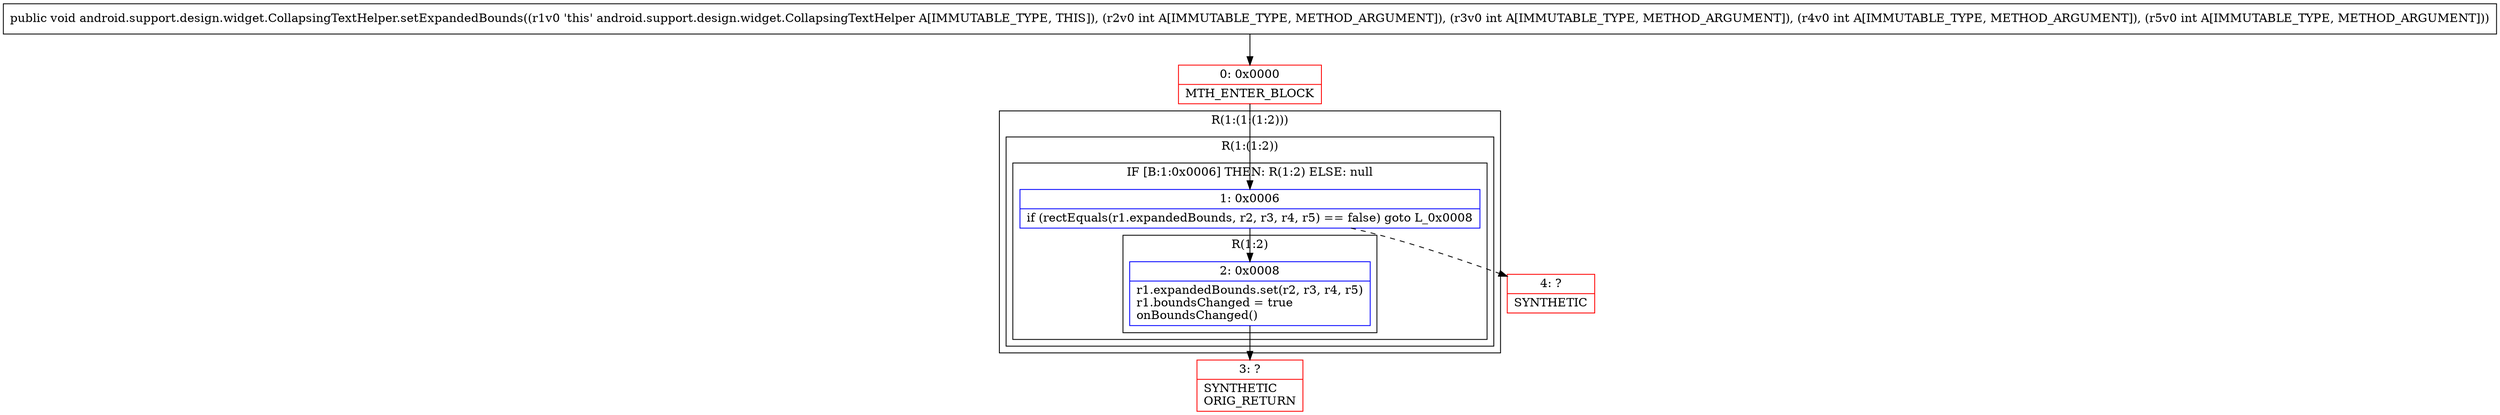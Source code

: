 digraph "CFG forandroid.support.design.widget.CollapsingTextHelper.setExpandedBounds(IIII)V" {
subgraph cluster_Region_366107550 {
label = "R(1:(1:(1:2)))";
node [shape=record,color=blue];
subgraph cluster_Region_2053828316 {
label = "R(1:(1:2))";
node [shape=record,color=blue];
subgraph cluster_IfRegion_964544291 {
label = "IF [B:1:0x0006] THEN: R(1:2) ELSE: null";
node [shape=record,color=blue];
Node_1 [shape=record,label="{1\:\ 0x0006|if (rectEquals(r1.expandedBounds, r2, r3, r4, r5) == false) goto L_0x0008\l}"];
subgraph cluster_Region_667945648 {
label = "R(1:2)";
node [shape=record,color=blue];
Node_2 [shape=record,label="{2\:\ 0x0008|r1.expandedBounds.set(r2, r3, r4, r5)\lr1.boundsChanged = true\lonBoundsChanged()\l}"];
}
}
}
}
Node_0 [shape=record,color=red,label="{0\:\ 0x0000|MTH_ENTER_BLOCK\l}"];
Node_3 [shape=record,color=red,label="{3\:\ ?|SYNTHETIC\lORIG_RETURN\l}"];
Node_4 [shape=record,color=red,label="{4\:\ ?|SYNTHETIC\l}"];
MethodNode[shape=record,label="{public void android.support.design.widget.CollapsingTextHelper.setExpandedBounds((r1v0 'this' android.support.design.widget.CollapsingTextHelper A[IMMUTABLE_TYPE, THIS]), (r2v0 int A[IMMUTABLE_TYPE, METHOD_ARGUMENT]), (r3v0 int A[IMMUTABLE_TYPE, METHOD_ARGUMENT]), (r4v0 int A[IMMUTABLE_TYPE, METHOD_ARGUMENT]), (r5v0 int A[IMMUTABLE_TYPE, METHOD_ARGUMENT])) }"];
MethodNode -> Node_0;
Node_1 -> Node_2;
Node_1 -> Node_4[style=dashed];
Node_2 -> Node_3;
Node_0 -> Node_1;
}


